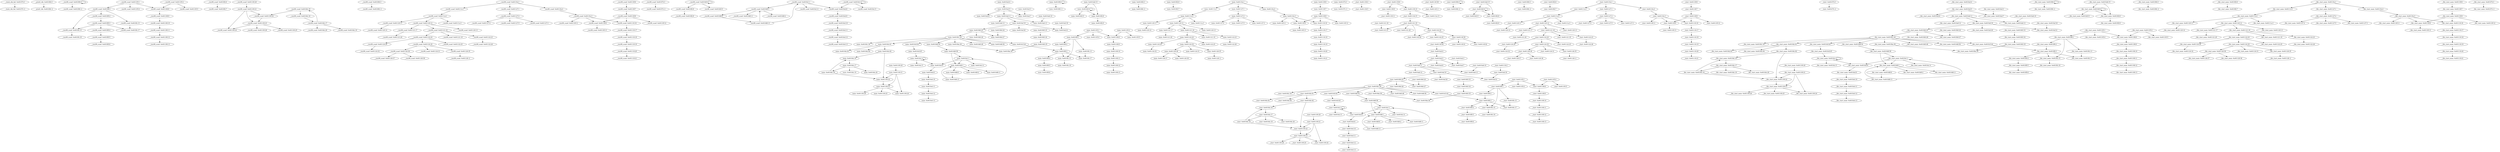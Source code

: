 digraph {
__stack_chk_fail_401074_3 [label="__stack_chk_fail: 0x401074:3"];
"__stack_chk_fail_401074_-2" [label="__stack_chk_fail: 0x401074:-2"];
__printf_chk_401084_3 [label="__printf_chk: 0x401084:3"];
"__printf_chk_401084_-2" [label="__printf_chk: 0x401084:-2"];
__isoc99_scanf_401094_3 [label="__isoc99_scanf: 0x401094:3"];
"__isoc99_scanf_401094_-2" [label="__isoc99_scanf: 0x401094:-2"];
__isoc99_scanf_4010f0_1 [label="__isoc99_scanf: 0x4010f0:1"];
__isoc99_scanf_4010f0_2 [label="__isoc99_scanf: 0x4010f0:2"];
__isoc99_scanf_4010fc_13 [label="__isoc99_scanf: 0x4010fc:13"];
__isoc99_scanf_4010fc_15 [label="__isoc99_scanf: 0x4010fc:15"];
__isoc99_scanf_4010f0_3 [label="__isoc99_scanf: 0x4010f0:3"];
__isoc99_scanf_4010f0_4 [label="__isoc99_scanf: 0x4010f0:4"];
__isoc99_scanf_4010f2_6 [label="__isoc99_scanf: 0x4010f2:6"];
__isoc99_scanf_4010f2_7 [label="__isoc99_scanf: 0x4010f2:7"];
__isoc99_scanf_4010fc_17 [label="__isoc99_scanf: 0x4010fc:17"];
__isoc99_scanf_401100_20 [label="__isoc99_scanf: 0x401100:20"];
__isoc99_scanf_401100_21 [label="__isoc99_scanf: 0x401100:21"];
__isoc99_scanf_401100_22 [label="__isoc99_scanf: 0x401100:22"];
__isoc99_scanf_401100_23 [label="__isoc99_scanf: 0x401100:23"];
__isoc99_scanf_401100_24 [label="__isoc99_scanf: 0x401100:24"];
__isoc99_scanf_401084_3 [label="__isoc99_scanf: 0x401084:3"];
"__isoc99_scanf_401084_-2" [label="__isoc99_scanf: 0x401084:-2"];
__isoc99_scanf_401105_1 [label="__isoc99_scanf: 0x401105:1"];
__isoc99_scanf_401105_4 [label="__isoc99_scanf: 0x401105:4"];
__isoc99_scanf_401108_8 [label="__isoc99_scanf: 0x401108:8"];
__isoc99_scanf_401105_2 [label="__isoc99_scanf: 0x401105:2"];
__isoc99_scanf_401105_5 [label="__isoc99_scanf: 0x401105:5"];
__isoc99_scanf_401108_9 [label="__isoc99_scanf: 0x401108:9"];
__isoc99_scanf_401108_10 [label="__isoc99_scanf: 0x401108:10"];
__isoc99_scanf_401108_11 [label="__isoc99_scanf: 0x401108:11"];
__isoc99_scanf_401108_12 [label="__isoc99_scanf: 0x401108:12"];
__isoc99_scanf_401108_13 [label="__isoc99_scanf: 0x401108:13"];
__isoc99_scanf_40110a_1 [label="__isoc99_scanf: 0x40110a:1"];
__isoc99_scanf_40110a_2 [label="__isoc99_scanf: 0x40110a:2"];
__isoc99_scanf_40111a_1 [label="__isoc99_scanf: 0x40111a:1"];
__isoc99_scanf_401127_1 [label="__isoc99_scanf: 0x401127:1"];
__isoc99_scanf_40110a_3 [label="__isoc99_scanf: 0x40110a:3"];
__isoc99_scanf_40110f_9 [label="__isoc99_scanf: 0x40110f:9"];
__isoc99_scanf_40110f_11 [label="__isoc99_scanf: 0x40110f:11"];
__isoc99_scanf_401118_16 [label="__isoc99_scanf: 0x401118:16"];
__isoc99_scanf_40110f_6 [label="__isoc99_scanf: 0x40110f:6"];
__isoc99_scanf_40110f_7 [label="__isoc99_scanf: 0x40110f:7"];
__isoc99_scanf_40110f_8 [label="__isoc99_scanf: 0x40110f:8"];
__isoc99_scanf_40110f_12 [label="__isoc99_scanf: 0x40110f:12"];
__isoc99_scanf_40110f_13 [label="__isoc99_scanf: 0x40110f:13"];
__isoc99_scanf_401118_17 [label="__isoc99_scanf: 0x401118:17"];
__isoc99_scanf_401118_18 [label="__isoc99_scanf: 0x401118:18"];
__isoc99_scanf_401118_19 [label="__isoc99_scanf: 0x401118:19"];
__isoc99_scanf_401118_20 [label="__isoc99_scanf: 0x401118:20"];
__isoc99_scanf_401118_21 [label="__isoc99_scanf: 0x401118:21"];
__isoc99_scanf_40111a_2 [label="__isoc99_scanf: 0x40111a:2"];
__isoc99_scanf_40111a_3 [label="__isoc99_scanf: 0x40111a:3"];
__isoc99_scanf_401120_11 [label="__isoc99_scanf: 0x401120:11"];
__isoc99_scanf_401120_12 [label="__isoc99_scanf: 0x401120:12"];
__isoc99_scanf_401120_14 [label="__isoc99_scanf: 0x401120:14"];
__isoc99_scanf_401120_13 [label="__isoc99_scanf: 0x401120:13"];
__isoc99_scanf_401121_17 [label="__isoc99_scanf: 0x401121:17"];
__isoc99_scanf_401121_18 [label="__isoc99_scanf: 0x401121:18"];
__isoc99_scanf_401121_20 [label="__isoc99_scanf: 0x401121:20"];
__isoc99_scanf_401121_19 [label="__isoc99_scanf: 0x401121:19"];
__isoc99_scanf_401122_23 [label="__isoc99_scanf: 0x401122:23"];
__isoc99_scanf_401122_24 [label="__isoc99_scanf: 0x401122:24"];
__isoc99_scanf_401122_26 [label="__isoc99_scanf: 0x401122:26"];
__isoc99_scanf_401122_25 [label="__isoc99_scanf: 0x401122:25"];
__isoc99_scanf_401124_29 [label="__isoc99_scanf: 0x401124:29"];
__isoc99_scanf_401124_30 [label="__isoc99_scanf: 0x401124:30"];
__isoc99_scanf_401124_32 [label="__isoc99_scanf: 0x401124:32"];
__isoc99_scanf_401124_31 [label="__isoc99_scanf: 0x401124:31"];
__isoc99_scanf_401126_35 [label="__isoc99_scanf: 0x401126:35"];
__isoc99_scanf_401126_36 [label="__isoc99_scanf: 0x401126:36"];
"__isoc99_scanf_401126_-2" [label="__isoc99_scanf: 0x401126:-2"];
__isoc99_scanf_401126_37 [label="__isoc99_scanf: 0x401126:37"];
__isoc99_scanf_401126_38 [label="__isoc99_scanf: 0x401126:38"];
__isoc99_scanf_401127_2 [label="__isoc99_scanf: 0x401127:2"];
__isoc99_scanf_401127_3 [label="__isoc99_scanf: 0x401127:3"];
__isoc99_scanf_401127_4 [label="__isoc99_scanf: 0x401127:4"];
__isoc99_scanf_401127_5 [label="__isoc99_scanf: 0x401127:5"];
__isoc99_scanf_401074_3 [label="__isoc99_scanf: 0x401074:3"];
"__isoc99_scanf_401074_-2" [label="__isoc99_scanf: 0x401074:-2"];
__isoc99_scanf_4010f0_5 [label="__isoc99_scanf: 0x4010f0:5"];
__isoc99_scanf_4010f0_6 [label="__isoc99_scanf: 0x4010f0:6"];
__isoc99_scanf_4010f2_8 [label="__isoc99_scanf: 0x4010f2:8"];
__isoc99_scanf_4010f2_9 [label="__isoc99_scanf: 0x4010f2:9"];
__isoc99_scanf_4010fc_19 [label="__isoc99_scanf: 0x4010fc:19"];
__isoc99_scanf_401100_25 [label="__isoc99_scanf: 0x401100:25"];
__isoc99_scanf_401100_26 [label="__isoc99_scanf: 0x401100:26"];
__isoc99_scanf_4010e1_1 [label="__isoc99_scanf: 0x4010e1:1"];
__isoc99_scanf_4010e1_4 [label="__isoc99_scanf: 0x4010e1:4"];
__isoc99_scanf_4010e4_8 [label="__isoc99_scanf: 0x4010e4:8"];
__isoc99_scanf_4010d0_1 [label="__isoc99_scanf: 0x4010d0:1"];
__isoc99_scanf_4010e1_2 [label="__isoc99_scanf: 0x4010e1:2"];
__isoc99_scanf_4010e1_5 [label="__isoc99_scanf: 0x4010e1:5"];
__isoc99_scanf_4010e4_9 [label="__isoc99_scanf: 0x4010e4:9"];
__isoc99_scanf_4010e4_10 [label="__isoc99_scanf: 0x4010e4:10"];
__isoc99_scanf_4010e4_11 [label="__isoc99_scanf: 0x4010e4:11"];
__isoc99_scanf_4010e4_12 [label="__isoc99_scanf: 0x4010e4:12"];
__isoc99_scanf_4010e4_13 [label="__isoc99_scanf: 0x4010e4:13"];
__isoc99_scanf_4010d0_2 [label="__isoc99_scanf: 0x4010d0:2"];
__isoc99_scanf_4010d8_9 [label="__isoc99_scanf: 0x4010d8:9"];
__isoc99_scanf_4010d8_11 [label="__isoc99_scanf: 0x4010d8:11"];
__isoc99_scanf_4010d3_4 [label="__isoc99_scanf: 0x4010d3:4"];
__isoc99_scanf_4010d3_5 [label="__isoc99_scanf: 0x4010d3:5"];
__isoc99_scanf_4010d8_13 [label="__isoc99_scanf: 0x4010d8:13"];
__isoc99_scanf_4010dc_16 [label="__isoc99_scanf: 0x4010dc:16"];
__isoc99_scanf_4010dc_17 [label="__isoc99_scanf: 0x4010dc:17"];
__isoc99_scanf_4010dc_18 [label="__isoc99_scanf: 0x4010dc:18"];
__isoc99_scanf_4010dc_19 [label="__isoc99_scanf: 0x4010dc:19"];
__isoc99_scanf_4010dc_20 [label="__isoc99_scanf: 0x4010dc:20"];
main_4010a4_4 [label="main: 0x4010a4:4"];
main_4010a4_5 [label="main: 0x4010a4:5"];
main_4010a4_6 [label="main: 0x4010a4:6"];
main_4010a4_7 [label="main: 0x4010a4:7"];
main_4010a6_11 [label="main: 0x4010a6:11"];
main_4010a4_3 [label="main: 0x4010a4:3"];
main_4010a6_12 [label="main: 0x4010a6:12"];
main_4010a6_13 [label="main: 0x4010a6:13"];
main_4010af_19 [label="main: 0x4010af:19"];
main_4010a6_10 [label="main: 0x4010a6:10"];
main_4010af_20 [label="main: 0x4010af:20"];
main_4010af_21 [label="main: 0x4010af:21"];
main_4010b0_25 [label="main: 0x4010b0:25"];
main_4010af_18 [label="main: 0x4010af:18"];
main_4010b0_26 [label="main: 0x4010b0:26"];
main_4010b0_27 [label="main: 0x4010b0:27"];
main_4010b1_29 [label="main: 0x4010b1:29"];
main_4010b0_24 [label="main: 0x4010b0:24"];
main_4010b1_30 [label="main: 0x4010b1:30"];
main_4010be_38 [label="main: 0x4010be:38"];
main_4010c5_42 [label="main: 0x4010c5:42"];
main_4010c8_44 [label="main: 0x4010c8:44"];
main_4010d0_48 [label="main: 0x4010d0:48"];
main_4010d8_54 [label="main: 0x4010d8:54"];
main_4010d8_56 [label="main: 0x4010d8:56"];
main_4010dc_61 [label="main: 0x4010dc:61"];
main_4010b5_33 [label="main: 0x4010b5:33"];
main_4010b5_34 [label="main: 0x4010b5:34"];
main_4010b5_35 [label="main: 0x4010b5:35"];
main_4010be_39 [label="main: 0x4010be:39"];
main_4010f0_3 [label="main: 0x4010f0:3"];
main_4010c8_45 [label="main: 0x4010c8:45"];
main_4010e1_2 [label="main: 0x4010e1:2"];
main_4010d8_58 [label="main: 0x4010d8:58"];
main_4010e1_1 [label="main: 0x4010e1:1"];
main_4010d0_1 [label="main: 0x4010d0:1"];
main_4010dc_62 [label="main: 0x4010dc:62"];
main_4010dc_63 [label="main: 0x4010dc:63"];
main_4010dc_64 [label="main: 0x4010dc:64"];
main_4010dc_16 [label="main: 0x4010dc:16"];
main_401100_22 [label="main: 0x401100:22"];
main_401094_3 [label="main: 0x401094:3"];
"main_401094_-2" [label="main: 0x401094:-2"];
main_4010e1_4 [label="main: 0x4010e1:4"];
main_4010e4_8 [label="main: 0x4010e4:8"];
main_4010e1_5 [label="main: 0x4010e1:5"];
main_4010e4_9 [label="main: 0x4010e4:9"];
main_4010e4_10 [label="main: 0x4010e4:10"];
main_4010e4_11 [label="main: 0x4010e4:11"];
main_4010e4_12 [label="main: 0x4010e4:12"];
main_4010e4_13 [label="main: 0x4010e4:13"];
main_4010d0_2 [label="main: 0x4010d0:2"];
main_4010d8_9 [label="main: 0x4010d8:9"];
main_4010d8_11 [label="main: 0x4010d8:11"];
main_4010d3_4 [label="main: 0x4010d3:4"];
main_4010d3_5 [label="main: 0x4010d3:5"];
main_4010f2_8 [label="main: 0x4010f2:8"];
main_4010d8_13 [label="main: 0x4010d8:13"];
main_4010dc_17 [label="main: 0x4010dc:17"];
main_4010dc_18 [label="main: 0x4010dc:18"];
main_4010dc_19 [label="main: 0x4010dc:19"];
main_4010dc_20 [label="main: 0x4010dc:20"];
main_4010f0_4 [label="main: 0x4010f0:4"];
main_4010fc_15 [label="main: 0x4010fc:15"];
main_4010fc_17 [label="main: 0x4010fc:17"];
main_4010f0_5 [label="main: 0x4010f0:5"];
main_4010f0_6 [label="main: 0x4010f0:6"];
main_4010f2_9 [label="main: 0x4010f2:9"];
main_4010fc_19 [label="main: 0x4010fc:19"];
main_401100_23 [label="main: 0x401100:23"];
main_401100_24 [label="main: 0x401100:24"];
main_401100_25 [label="main: 0x401100:25"];
main_401100_26 [label="main: 0x401100:26"];
main_401084_3 [label="main: 0x401084:3"];
"main_401084_-2" [label="main: 0x401084:-2"];
main_401105_1 [label="main: 0x401105:1"];
main_401105_4 [label="main: 0x401105:4"];
main_401108_8 [label="main: 0x401108:8"];
main_4010f0_1 [label="main: 0x4010f0:1"];
main_401105_2 [label="main: 0x401105:2"];
main_401105_5 [label="main: 0x401105:5"];
main_401108_9 [label="main: 0x401108:9"];
main_401108_10 [label="main: 0x401108:10"];
main_401108_11 [label="main: 0x401108:11"];
main_401108_12 [label="main: 0x401108:12"];
main_401108_13 [label="main: 0x401108:13"];
main_4010f0_2 [label="main: 0x4010f0:2"];
main_4010fc_13 [label="main: 0x4010fc:13"];
main_4010f2_6 [label="main: 0x4010f2:6"];
main_4010f2_7 [label="main: 0x4010f2:7"];
main_401100_20 [label="main: 0x401100:20"];
main_401100_21 [label="main: 0x401100:21"];
main_40110a_1 [label="main: 0x40110a:1"];
main_40110a_2 [label="main: 0x40110a:2"];
main_40111a_1 [label="main: 0x40111a:1"];
main_401127_1 [label="main: 0x401127:1"];
main_40110a_3 [label="main: 0x40110a:3"];
main_40110f_9 [label="main: 0x40110f:9"];
main_40110f_11 [label="main: 0x40110f:11"];
main_401118_16 [label="main: 0x401118:16"];
main_40110f_6 [label="main: 0x40110f:6"];
main_40110f_7 [label="main: 0x40110f:7"];
main_40110f_8 [label="main: 0x40110f:8"];
main_40110f_12 [label="main: 0x40110f:12"];
main_40110f_13 [label="main: 0x40110f:13"];
main_401118_17 [label="main: 0x401118:17"];
main_401118_18 [label="main: 0x401118:18"];
main_401118_19 [label="main: 0x401118:19"];
main_401118_20 [label="main: 0x401118:20"];
main_401118_21 [label="main: 0x401118:21"];
main_40111a_2 [label="main: 0x40111a:2"];
main_40111a_3 [label="main: 0x40111a:3"];
main_401120_11 [label="main: 0x401120:11"];
main_401120_12 [label="main: 0x401120:12"];
main_401120_14 [label="main: 0x401120:14"];
main_401120_13 [label="main: 0x401120:13"];
main_401121_17 [label="main: 0x401121:17"];
main_401121_18 [label="main: 0x401121:18"];
main_401121_20 [label="main: 0x401121:20"];
main_401121_19 [label="main: 0x401121:19"];
main_401122_23 [label="main: 0x401122:23"];
main_401122_24 [label="main: 0x401122:24"];
main_401122_26 [label="main: 0x401122:26"];
main_401122_25 [label="main: 0x401122:25"];
main_401124_29 [label="main: 0x401124:29"];
main_401124_30 [label="main: 0x401124:30"];
main_401124_32 [label="main: 0x401124:32"];
main_401124_31 [label="main: 0x401124:31"];
main_401126_35 [label="main: 0x401126:35"];
main_401126_36 [label="main: 0x401126:36"];
"main_401126_-2" [label="main: 0x401126:-2"];
main_401126_37 [label="main: 0x401126:37"];
main_401126_38 [label="main: 0x401126:38"];
main_401127_2 [label="main: 0x401127:2"];
main_401127_3 [label="main: 0x401127:3"];
main_401127_4 [label="main: 0x401127:4"];
main_401127_5 [label="main: 0x401127:5"];
main_401074_3 [label="main: 0x401074:3"];
"main_401074_-2" [label="main: 0x401074:-2"];
main_4010a8_15 [label="main: 0x4010a8:15"];
_start_401136_4 [label="_start: 0x401136:4"];
_start_401136_5 [label="_start: 0x401136:5"];
_start_401139_8 [label="_start: 0x401139:8"];
_start_401139_9 [label="_start: 0x401139:9"];
_start_401139_10 [label="_start: 0x401139:10"];
_start_401139_11 [label="_start: 0x401139:11"];
_start_40113a_13 [label="_start: 0x40113a:13"];
_start_40113d_15 [label="_start: 0x40113d:15"];
_start_401141_19 [label="_start: 0x401141:19"];
_start_401141_20 [label="_start: 0x401141:20"];
_start_401141_21 [label="_start: 0x401141:21"];
_start_401142_24 [label="_start: 0x401142:24"];
_start_401142_26 [label="_start: 0x401142:26"];
_start_401141_18 [label="_start: 0x401141:18"];
_start_401142_25 [label="_start: 0x401142:25"];
_start_40114f_39 [label="_start: 0x40114f:39"];
_start_40114f_40 [label="_start: 0x40114f:40"];
_start_40114f_41 [label="_start: 0x40114f:41"];
_start_40114f_42 [label="_start: 0x40114f:42"];
_start_4010a4_4 [label="_start: 0x4010a4:4"];
_start_40114f_38 [label="_start: 0x40114f:38"];
"_start_40114f_-2" [label="_start: 0x40114f:-2"];
_start_4010a4_5 [label="_start: 0x4010a4:5"];
_start_4010a4_6 [label="_start: 0x4010a4:6"];
_start_4010a4_7 [label="_start: 0x4010a4:7"];
_start_4010a6_11 [label="_start: 0x4010a6:11"];
_start_4010a4_3 [label="_start: 0x4010a4:3"];
_start_4010a6_12 [label="_start: 0x4010a6:12"];
_start_4010a6_13 [label="_start: 0x4010a6:13"];
_start_4010af_19 [label="_start: 0x4010af:19"];
_start_4010a6_10 [label="_start: 0x4010a6:10"];
_start_401134_2 [label="_start: 0x401134:2"];
_start_4010af_18 [label="_start: 0x4010af:18"];
_start_4010af_21 [label="_start: 0x4010af:21"];
_start_4010af_20 [label="_start: 0x4010af:20"];
_start_4010b0_25 [label="_start: 0x4010b0:25"];
_start_4010b0_26 [label="_start: 0x4010b0:26"];
_start_4010b0_27 [label="_start: 0x4010b0:27"];
_start_4010b1_29 [label="_start: 0x4010b1:29"];
_start_4010b0_24 [label="_start: 0x4010b0:24"];
_start_4010b1_30 [label="_start: 0x4010b1:30"];
_start_4010be_38 [label="_start: 0x4010be:38"];
_start_4010c5_42 [label="_start: 0x4010c5:42"];
_start_4010c8_44 [label="_start: 0x4010c8:44"];
_start_4010d0_48 [label="_start: 0x4010d0:48"];
_start_4010d8_54 [label="_start: 0x4010d8:54"];
_start_4010d8_56 [label="_start: 0x4010d8:56"];
_start_4010dc_61 [label="_start: 0x4010dc:61"];
_start_4010b5_33 [label="_start: 0x4010b5:33"];
_start_4010b5_34 [label="_start: 0x4010b5:34"];
_start_4010b5_35 [label="_start: 0x4010b5:35"];
_start_4010be_39 [label="_start: 0x4010be:39"];
_start_4010f0_3 [label="_start: 0x4010f0:3"];
_start_4010c8_45 [label="_start: 0x4010c8:45"];
_start_4010e1_2 [label="_start: 0x4010e1:2"];
_start_4010d8_58 [label="_start: 0x4010d8:58"];
_start_4010e1_1 [label="_start: 0x4010e1:1"];
_start_4010d0_1 [label="_start: 0x4010d0:1"];
_start_4010dc_62 [label="_start: 0x4010dc:62"];
_start_4010dc_63 [label="_start: 0x4010dc:63"];
_start_4010dc_64 [label="_start: 0x4010dc:64"];
_start_4010dc_16 [label="_start: 0x4010dc:16"];
_start_401100_22 [label="_start: 0x401100:22"];
_start_401094_3 [label="_start: 0x401094:3"];
"_start_401094_-2" [label="_start: 0x401094:-2"];
_start_4010e1_4 [label="_start: 0x4010e1:4"];
_start_4010e4_8 [label="_start: 0x4010e4:8"];
_start_4010e1_5 [label="_start: 0x4010e1:5"];
_start_4010e4_9 [label="_start: 0x4010e4:9"];
_start_4010e4_10 [label="_start: 0x4010e4:10"];
_start_4010e4_11 [label="_start: 0x4010e4:11"];
_start_4010e4_12 [label="_start: 0x4010e4:12"];
_start_4010e4_13 [label="_start: 0x4010e4:13"];
_start_4010d0_2 [label="_start: 0x4010d0:2"];
_start_4010d8_9 [label="_start: 0x4010d8:9"];
_start_4010d8_11 [label="_start: 0x4010d8:11"];
_start_4010d3_4 [label="_start: 0x4010d3:4"];
_start_4010d3_5 [label="_start: 0x4010d3:5"];
_start_4010f2_8 [label="_start: 0x4010f2:8"];
_start_4010d8_13 [label="_start: 0x4010d8:13"];
_start_4010dc_17 [label="_start: 0x4010dc:17"];
_start_4010dc_18 [label="_start: 0x4010dc:18"];
_start_4010dc_19 [label="_start: 0x4010dc:19"];
_start_4010dc_20 [label="_start: 0x4010dc:20"];
_start_4010f0_4 [label="_start: 0x4010f0:4"];
_start_4010fc_15 [label="_start: 0x4010fc:15"];
_start_4010fc_17 [label="_start: 0x4010fc:17"];
_start_4010f0_5 [label="_start: 0x4010f0:5"];
_start_4010f0_6 [label="_start: 0x4010f0:6"];
_start_4010f2_9 [label="_start: 0x4010f2:9"];
_start_4010fc_19 [label="_start: 0x4010fc:19"];
_start_401100_23 [label="_start: 0x401100:23"];
_start_401100_24 [label="_start: 0x401100:24"];
_start_401100_25 [label="_start: 0x401100:25"];
_start_401100_26 [label="_start: 0x401100:26"];
_start_401084_3 [label="_start: 0x401084:3"];
"_start_401084_-2" [label="_start: 0x401084:-2"];
_start_401105_1 [label="_start: 0x401105:1"];
_start_401105_4 [label="_start: 0x401105:4"];
_start_401108_8 [label="_start: 0x401108:8"];
_start_4010f0_1 [label="_start: 0x4010f0:1"];
_start_401105_2 [label="_start: 0x401105:2"];
_start_401105_5 [label="_start: 0x401105:5"];
_start_401108_9 [label="_start: 0x401108:9"];
_start_401108_10 [label="_start: 0x401108:10"];
_start_401108_11 [label="_start: 0x401108:11"];
_start_401108_12 [label="_start: 0x401108:12"];
_start_401108_13 [label="_start: 0x401108:13"];
_start_4010f0_2 [label="_start: 0x4010f0:2"];
_start_4010fc_13 [label="_start: 0x4010fc:13"];
_start_4010f2_6 [label="_start: 0x4010f2:6"];
_start_4010f2_7 [label="_start: 0x4010f2:7"];
_start_401100_20 [label="_start: 0x401100:20"];
_start_401100_21 [label="_start: 0x401100:21"];
_start_40110a_1 [label="_start: 0x40110a:1"];
_start_40110a_2 [label="_start: 0x40110a:2"];
_start_40111a_1 [label="_start: 0x40111a:1"];
_start_401127_1 [label="_start: 0x401127:1"];
_start_40110a_3 [label="_start: 0x40110a:3"];
_start_40110f_9 [label="_start: 0x40110f:9"];
_start_40110f_11 [label="_start: 0x40110f:11"];
_start_401118_16 [label="_start: 0x401118:16"];
_start_40110f_6 [label="_start: 0x40110f:6"];
_start_40110f_7 [label="_start: 0x40110f:7"];
_start_40110f_8 [label="_start: 0x40110f:8"];
_start_40110f_12 [label="_start: 0x40110f:12"];
_start_40110f_13 [label="_start: 0x40110f:13"];
_start_401118_17 [label="_start: 0x401118:17"];
_start_401118_18 [label="_start: 0x401118:18"];
_start_401118_19 [label="_start: 0x401118:19"];
_start_401118_20 [label="_start: 0x401118:20"];
_start_401118_21 [label="_start: 0x401118:21"];
_start_40111a_2 [label="_start: 0x40111a:2"];
_start_40111a_3 [label="_start: 0x40111a:3"];
_start_401120_11 [label="_start: 0x401120:11"];
_start_401120_12 [label="_start: 0x401120:12"];
_start_401120_14 [label="_start: 0x401120:14"];
_start_401120_13 [label="_start: 0x401120:13"];
_start_401121_17 [label="_start: 0x401121:17"];
_start_401121_18 [label="_start: 0x401121:18"];
_start_401121_20 [label="_start: 0x401121:20"];
_start_401121_19 [label="_start: 0x401121:19"];
_start_401122_23 [label="_start: 0x401122:23"];
_start_401122_24 [label="_start: 0x401122:24"];
_start_401122_26 [label="_start: 0x401122:26"];
_start_401122_25 [label="_start: 0x401122:25"];
_start_401124_29 [label="_start: 0x401124:29"];
_start_401124_30 [label="_start: 0x401124:30"];
_start_401124_32 [label="_start: 0x401124:32"];
_start_401124_31 [label="_start: 0x401124:31"];
_start_401126_35 [label="_start: 0x401126:35"];
_start_401126_36 [label="_start: 0x401126:36"];
"_start_401126_-2" [label="_start: 0x401126:-2"];
_start_401126_37 [label="_start: 0x401126:37"];
_start_401126_38 [label="_start: 0x401126:38"];
_start_401127_2 [label="_start: 0x401127:2"];
_start_401127_3 [label="_start: 0x401127:3"];
_start_401127_4 [label="_start: 0x401127:4"];
_start_401127_5 [label="_start: 0x401127:5"];
_start_401074_3 [label="_start: 0x401074:3"];
"_start_401074_-2" [label="_start: 0x401074:-2"];
_start_4010a8_15 [label="_start: 0x4010a8:15"];
__libc_start_main_4010a4_4 [label="__libc_start_main: 0x4010a4:4"];
__libc_start_main_4010a4_5 [label="__libc_start_main: 0x4010a4:5"];
__libc_start_main_4010a4_6 [label="__libc_start_main: 0x4010a4:6"];
__libc_start_main_4010a4_7 [label="__libc_start_main: 0x4010a4:7"];
__libc_start_main_4010a6_11 [label="__libc_start_main: 0x4010a6:11"];
__libc_start_main_4010a4_3 [label="__libc_start_main: 0x4010a4:3"];
__libc_start_main_4010a6_12 [label="__libc_start_main: 0x4010a6:12"];
__libc_start_main_4010a6_13 [label="__libc_start_main: 0x4010a6:13"];
__libc_start_main_4010af_19 [label="__libc_start_main: 0x4010af:19"];
__libc_start_main_4010a6_10 [label="__libc_start_main: 0x4010a6:10"];
__libc_start_main_4010af_20 [label="__libc_start_main: 0x4010af:20"];
__libc_start_main_4010af_21 [label="__libc_start_main: 0x4010af:21"];
__libc_start_main_4010b0_25 [label="__libc_start_main: 0x4010b0:25"];
__libc_start_main_4010af_18 [label="__libc_start_main: 0x4010af:18"];
__libc_start_main_4010b0_26 [label="__libc_start_main: 0x4010b0:26"];
__libc_start_main_4010b0_27 [label="__libc_start_main: 0x4010b0:27"];
__libc_start_main_4010b1_29 [label="__libc_start_main: 0x4010b1:29"];
__libc_start_main_4010b0_24 [label="__libc_start_main: 0x4010b0:24"];
__libc_start_main_4010b1_30 [label="__libc_start_main: 0x4010b1:30"];
__libc_start_main_4010be_38 [label="__libc_start_main: 0x4010be:38"];
__libc_start_main_4010c5_42 [label="__libc_start_main: 0x4010c5:42"];
__libc_start_main_4010c8_44 [label="__libc_start_main: 0x4010c8:44"];
__libc_start_main_4010d0_48 [label="__libc_start_main: 0x4010d0:48"];
__libc_start_main_4010d8_54 [label="__libc_start_main: 0x4010d8:54"];
__libc_start_main_4010d8_56 [label="__libc_start_main: 0x4010d8:56"];
__libc_start_main_4010dc_61 [label="__libc_start_main: 0x4010dc:61"];
__libc_start_main_4010b5_33 [label="__libc_start_main: 0x4010b5:33"];
__libc_start_main_4010b5_34 [label="__libc_start_main: 0x4010b5:34"];
__libc_start_main_4010b5_35 [label="__libc_start_main: 0x4010b5:35"];
__libc_start_main_4010be_39 [label="__libc_start_main: 0x4010be:39"];
__libc_start_main_4010f0_3 [label="__libc_start_main: 0x4010f0:3"];
__libc_start_main_4010c8_45 [label="__libc_start_main: 0x4010c8:45"];
__libc_start_main_4010e1_2 [label="__libc_start_main: 0x4010e1:2"];
__libc_start_main_4010d8_58 [label="__libc_start_main: 0x4010d8:58"];
__libc_start_main_4010e1_1 [label="__libc_start_main: 0x4010e1:1"];
__libc_start_main_4010d0_1 [label="__libc_start_main: 0x4010d0:1"];
__libc_start_main_4010dc_62 [label="__libc_start_main: 0x4010dc:62"];
__libc_start_main_4010dc_63 [label="__libc_start_main: 0x4010dc:63"];
__libc_start_main_4010dc_64 [label="__libc_start_main: 0x4010dc:64"];
__libc_start_main_4010dc_16 [label="__libc_start_main: 0x4010dc:16"];
__libc_start_main_401100_22 [label="__libc_start_main: 0x401100:22"];
__libc_start_main_401094_3 [label="__libc_start_main: 0x401094:3"];
"__libc_start_main_401094_-2" [label="__libc_start_main: 0x401094:-2"];
__libc_start_main_4010e1_4 [label="__libc_start_main: 0x4010e1:4"];
__libc_start_main_4010e4_8 [label="__libc_start_main: 0x4010e4:8"];
__libc_start_main_4010e1_5 [label="__libc_start_main: 0x4010e1:5"];
__libc_start_main_4010e4_9 [label="__libc_start_main: 0x4010e4:9"];
__libc_start_main_4010e4_10 [label="__libc_start_main: 0x4010e4:10"];
__libc_start_main_4010e4_11 [label="__libc_start_main: 0x4010e4:11"];
__libc_start_main_4010e4_12 [label="__libc_start_main: 0x4010e4:12"];
__libc_start_main_4010e4_13 [label="__libc_start_main: 0x4010e4:13"];
__libc_start_main_4010d0_2 [label="__libc_start_main: 0x4010d0:2"];
__libc_start_main_4010d8_9 [label="__libc_start_main: 0x4010d8:9"];
__libc_start_main_4010d8_11 [label="__libc_start_main: 0x4010d8:11"];
__libc_start_main_4010d3_4 [label="__libc_start_main: 0x4010d3:4"];
__libc_start_main_4010d3_5 [label="__libc_start_main: 0x4010d3:5"];
__libc_start_main_4010f2_8 [label="__libc_start_main: 0x4010f2:8"];
__libc_start_main_4010d8_13 [label="__libc_start_main: 0x4010d8:13"];
__libc_start_main_4010dc_17 [label="__libc_start_main: 0x4010dc:17"];
__libc_start_main_4010dc_18 [label="__libc_start_main: 0x4010dc:18"];
__libc_start_main_4010dc_19 [label="__libc_start_main: 0x4010dc:19"];
__libc_start_main_4010dc_20 [label="__libc_start_main: 0x4010dc:20"];
__libc_start_main_4010f0_4 [label="__libc_start_main: 0x4010f0:4"];
__libc_start_main_4010fc_15 [label="__libc_start_main: 0x4010fc:15"];
__libc_start_main_4010fc_17 [label="__libc_start_main: 0x4010fc:17"];
__libc_start_main_4010f0_5 [label="__libc_start_main: 0x4010f0:5"];
__libc_start_main_4010f0_6 [label="__libc_start_main: 0x4010f0:6"];
__libc_start_main_4010f2_9 [label="__libc_start_main: 0x4010f2:9"];
__libc_start_main_4010fc_19 [label="__libc_start_main: 0x4010fc:19"];
__libc_start_main_401100_23 [label="__libc_start_main: 0x401100:23"];
__libc_start_main_401100_24 [label="__libc_start_main: 0x401100:24"];
__libc_start_main_401100_25 [label="__libc_start_main: 0x401100:25"];
__libc_start_main_401100_26 [label="__libc_start_main: 0x401100:26"];
__libc_start_main_401084_3 [label="__libc_start_main: 0x401084:3"];
"__libc_start_main_401084_-2" [label="__libc_start_main: 0x401084:-2"];
__libc_start_main_401105_1 [label="__libc_start_main: 0x401105:1"];
__libc_start_main_401105_4 [label="__libc_start_main: 0x401105:4"];
__libc_start_main_401108_8 [label="__libc_start_main: 0x401108:8"];
__libc_start_main_4010f0_1 [label="__libc_start_main: 0x4010f0:1"];
__libc_start_main_401105_2 [label="__libc_start_main: 0x401105:2"];
__libc_start_main_401105_5 [label="__libc_start_main: 0x401105:5"];
__libc_start_main_401108_9 [label="__libc_start_main: 0x401108:9"];
__libc_start_main_401108_10 [label="__libc_start_main: 0x401108:10"];
__libc_start_main_401108_11 [label="__libc_start_main: 0x401108:11"];
__libc_start_main_401108_12 [label="__libc_start_main: 0x401108:12"];
__libc_start_main_401108_13 [label="__libc_start_main: 0x401108:13"];
__libc_start_main_4010f0_2 [label="__libc_start_main: 0x4010f0:2"];
__libc_start_main_4010fc_13 [label="__libc_start_main: 0x4010fc:13"];
__libc_start_main_4010f2_6 [label="__libc_start_main: 0x4010f2:6"];
__libc_start_main_4010f2_7 [label="__libc_start_main: 0x4010f2:7"];
__libc_start_main_401100_20 [label="__libc_start_main: 0x401100:20"];
__libc_start_main_401100_21 [label="__libc_start_main: 0x401100:21"];
__libc_start_main_40110a_1 [label="__libc_start_main: 0x40110a:1"];
__libc_start_main_40110a_2 [label="__libc_start_main: 0x40110a:2"];
__libc_start_main_40111a_1 [label="__libc_start_main: 0x40111a:1"];
__libc_start_main_401127_1 [label="__libc_start_main: 0x401127:1"];
__libc_start_main_40110a_3 [label="__libc_start_main: 0x40110a:3"];
__libc_start_main_40110f_9 [label="__libc_start_main: 0x40110f:9"];
__libc_start_main_40110f_11 [label="__libc_start_main: 0x40110f:11"];
__libc_start_main_401118_16 [label="__libc_start_main: 0x401118:16"];
__libc_start_main_40110f_6 [label="__libc_start_main: 0x40110f:6"];
__libc_start_main_40110f_7 [label="__libc_start_main: 0x40110f:7"];
__libc_start_main_40110f_8 [label="__libc_start_main: 0x40110f:8"];
__libc_start_main_40110f_12 [label="__libc_start_main: 0x40110f:12"];
__libc_start_main_40110f_13 [label="__libc_start_main: 0x40110f:13"];
__libc_start_main_401118_17 [label="__libc_start_main: 0x401118:17"];
__libc_start_main_401118_18 [label="__libc_start_main: 0x401118:18"];
__libc_start_main_401118_19 [label="__libc_start_main: 0x401118:19"];
__libc_start_main_401118_20 [label="__libc_start_main: 0x401118:20"];
__libc_start_main_401118_21 [label="__libc_start_main: 0x401118:21"];
__libc_start_main_40111a_2 [label="__libc_start_main: 0x40111a:2"];
__libc_start_main_40111a_3 [label="__libc_start_main: 0x40111a:3"];
__libc_start_main_401120_11 [label="__libc_start_main: 0x401120:11"];
__libc_start_main_401120_12 [label="__libc_start_main: 0x401120:12"];
__libc_start_main_401120_14 [label="__libc_start_main: 0x401120:14"];
__libc_start_main_401120_13 [label="__libc_start_main: 0x401120:13"];
__libc_start_main_401121_17 [label="__libc_start_main: 0x401121:17"];
__libc_start_main_401121_18 [label="__libc_start_main: 0x401121:18"];
__libc_start_main_401121_20 [label="__libc_start_main: 0x401121:20"];
__libc_start_main_401121_19 [label="__libc_start_main: 0x401121:19"];
__libc_start_main_401122_23 [label="__libc_start_main: 0x401122:23"];
__libc_start_main_401122_24 [label="__libc_start_main: 0x401122:24"];
__libc_start_main_401122_26 [label="__libc_start_main: 0x401122:26"];
__libc_start_main_401122_25 [label="__libc_start_main: 0x401122:25"];
__libc_start_main_401124_29 [label="__libc_start_main: 0x401124:29"];
__libc_start_main_401124_30 [label="__libc_start_main: 0x401124:30"];
__libc_start_main_401124_32 [label="__libc_start_main: 0x401124:32"];
__libc_start_main_401124_31 [label="__libc_start_main: 0x401124:31"];
__libc_start_main_401126_35 [label="__libc_start_main: 0x401126:35"];
__libc_start_main_401126_36 [label="__libc_start_main: 0x401126:36"];
"__libc_start_main_401126_-2" [label="__libc_start_main: 0x401126:-2"];
__libc_start_main_401126_37 [label="__libc_start_main: 0x401126:37"];
__libc_start_main_401126_38 [label="__libc_start_main: 0x401126:38"];
__libc_start_main_401127_2 [label="__libc_start_main: 0x401127:2"];
__libc_start_main_401127_3 [label="__libc_start_main: 0x401127:3"];
__libc_start_main_401127_4 [label="__libc_start_main: 0x401127:4"];
__libc_start_main_401127_5 [label="__libc_start_main: 0x401127:5"];
__libc_start_main_401074_3 [label="__libc_start_main: 0x401074:3"];
"__libc_start_main_401074_-2" [label="__libc_start_main: 0x401074:-2"];
__libc_start_main_4010a8_15 [label="__libc_start_main: 0x4010a8:15"];
__stack_chk_fail_401074_3 -> "__stack_chk_fail_401074_-2";
__printf_chk_401084_3 -> "__printf_chk_401084_-2";
__isoc99_scanf_401094_3 -> "__isoc99_scanf_401094_-2";
__isoc99_scanf_401094_3 -> __isoc99_scanf_401094_3;
__isoc99_scanf_4010f0_1 -> __isoc99_scanf_4010f0_2;
__isoc99_scanf_4010f0_1 -> __isoc99_scanf_4010fc_13;
__isoc99_scanf_4010f0_1 -> __isoc99_scanf_4010fc_15;
__isoc99_scanf_4010f0_2 -> __isoc99_scanf_4010f0_3;
__isoc99_scanf_4010fc_13 -> __isoc99_scanf_4010fc_17;
__isoc99_scanf_4010fc_15 -> __isoc99_scanf_4010fc_19;
__isoc99_scanf_4010f0_3 -> __isoc99_scanf_4010f0_4;
__isoc99_scanf_4010f0_3 -> __isoc99_scanf_4010fc_15;
__isoc99_scanf_4010f0_3 -> __isoc99_scanf_4010fc_17;
__isoc99_scanf_4010f0_4 -> __isoc99_scanf_4010f0_5;
__isoc99_scanf_4010f2_6 -> __isoc99_scanf_4010f2_7;
__isoc99_scanf_401100_20 -> __isoc99_scanf_401100_21;
__isoc99_scanf_401100_21 -> __isoc99_scanf_401100_22;
__isoc99_scanf_401100_21 -> __isoc99_scanf_401100_23;
__isoc99_scanf_401100_21 -> __isoc99_scanf_401100_24;
__isoc99_scanf_401100_22 -> __isoc99_scanf_401100_23;
__isoc99_scanf_401100_23 -> __isoc99_scanf_401100_24;
__isoc99_scanf_401100_23 -> __isoc99_scanf_401100_25;
__isoc99_scanf_401100_23 -> __isoc99_scanf_401100_26;
__isoc99_scanf_401084_3 -> "__isoc99_scanf_401084_-2";
__isoc99_scanf_401105_1 -> __isoc99_scanf_401105_4;
__isoc99_scanf_401105_1 -> __isoc99_scanf_401108_8;
__isoc99_scanf_401105_1 -> __isoc99_scanf_4010f0_1;
__isoc99_scanf_401108_8 -> __isoc99_scanf_401108_9;
__isoc99_scanf_401105_2 -> __isoc99_scanf_401105_5;
__isoc99_scanf_401105_2 -> __isoc99_scanf_401108_8;
__isoc99_scanf_401108_9 -> __isoc99_scanf_401108_10;
__isoc99_scanf_401108_10 -> __isoc99_scanf_401108_11;
__isoc99_scanf_401108_11 -> __isoc99_scanf_401108_12;
__isoc99_scanf_401108_12 -> __isoc99_scanf_401108_13;
__isoc99_scanf_40110a_1 -> __isoc99_scanf_40110a_2;
__isoc99_scanf_40110a_1 -> __isoc99_scanf_40111a_1;
__isoc99_scanf_40110a_1 -> __isoc99_scanf_401127_1;
__isoc99_scanf_40110a_2 -> __isoc99_scanf_40110a_3;
__isoc99_scanf_40111a_1 -> __isoc99_scanf_40111a_2;
__isoc99_scanf_401127_1 -> __isoc99_scanf_401127_2;
__isoc99_scanf_40110a_3 -> __isoc99_scanf_40110f_9;
__isoc99_scanf_40110a_3 -> __isoc99_scanf_40110f_11;
__isoc99_scanf_40110a_3 -> __isoc99_scanf_401118_16;
__isoc99_scanf_40110f_9 -> __isoc99_scanf_40110f_13;
__isoc99_scanf_401118_16 -> __isoc99_scanf_401118_17;
__isoc99_scanf_40110f_6 -> __isoc99_scanf_40110f_7;
__isoc99_scanf_40110f_7 -> __isoc99_scanf_40110f_8;
__isoc99_scanf_40110f_8 -> __isoc99_scanf_40110f_9;
__isoc99_scanf_40110f_8 -> __isoc99_scanf_40110f_12;
__isoc99_scanf_40110f_8 -> __isoc99_scanf_401118_16;
__isoc99_scanf_401118_17 -> __isoc99_scanf_401118_18;
__isoc99_scanf_401118_18 -> __isoc99_scanf_401118_19;
__isoc99_scanf_401118_19 -> __isoc99_scanf_401118_20;
__isoc99_scanf_401118_20 -> __isoc99_scanf_401118_21;
__isoc99_scanf_40111a_2 -> __isoc99_scanf_40111a_3;
__isoc99_scanf_40111a_2 -> __isoc99_scanf_401120_11;
__isoc99_scanf_40111a_2 -> __isoc99_scanf_401120_12;
__isoc99_scanf_401120_11 -> __isoc99_scanf_401120_14;
__isoc99_scanf_401120_12 -> __isoc99_scanf_401120_13;
__isoc99_scanf_401120_12 -> __isoc99_scanf_401121_17;
__isoc99_scanf_401120_12 -> __isoc99_scanf_401121_18;
__isoc99_scanf_401121_17 -> __isoc99_scanf_401121_20;
__isoc99_scanf_401121_18 -> __isoc99_scanf_401121_19;
__isoc99_scanf_401121_18 -> __isoc99_scanf_401122_23;
__isoc99_scanf_401121_18 -> __isoc99_scanf_401122_24;
__isoc99_scanf_401122_23 -> __isoc99_scanf_401122_26;
__isoc99_scanf_401122_24 -> __isoc99_scanf_401122_25;
__isoc99_scanf_401122_24 -> __isoc99_scanf_401124_29;
__isoc99_scanf_401122_24 -> __isoc99_scanf_401124_30;
__isoc99_scanf_401124_29 -> __isoc99_scanf_401124_32;
__isoc99_scanf_401124_30 -> __isoc99_scanf_401124_31;
__isoc99_scanf_401124_30 -> __isoc99_scanf_401126_35;
__isoc99_scanf_401124_30 -> __isoc99_scanf_401126_36;
__isoc99_scanf_401126_35 -> "__isoc99_scanf_401126_-2";
__isoc99_scanf_401126_36 -> __isoc99_scanf_401126_37;
__isoc99_scanf_401126_36 -> __isoc99_scanf_401126_38;
__isoc99_scanf_401127_2 -> __isoc99_scanf_401127_3;
__isoc99_scanf_401127_2 -> __isoc99_scanf_401127_4;
__isoc99_scanf_401127_2 -> __isoc99_scanf_401127_5;
__isoc99_scanf_401074_3 -> "__isoc99_scanf_401074_-2";
__isoc99_scanf_4010f0_5 -> __isoc99_scanf_4010f0_6;
__isoc99_scanf_4010f2_8 -> __isoc99_scanf_4010f2_9;
__isoc99_scanf_4010e1_1 -> __isoc99_scanf_4010e1_4;
__isoc99_scanf_4010e1_1 -> __isoc99_scanf_4010e4_8;
__isoc99_scanf_4010e1_1 -> __isoc99_scanf_4010d0_1;
__isoc99_scanf_4010e4_8 -> __isoc99_scanf_4010e4_9;
__isoc99_scanf_4010d0_1 -> __isoc99_scanf_4010d0_2;
__isoc99_scanf_4010d0_1 -> __isoc99_scanf_4010d8_9;
__isoc99_scanf_4010d0_1 -> __isoc99_scanf_4010d8_11;
__isoc99_scanf_4010e1_2 -> __isoc99_scanf_4010e1_5;
__isoc99_scanf_4010e1_2 -> __isoc99_scanf_4010e4_8;
__isoc99_scanf_4010e1_2 -> __isoc99_scanf_4010e1_2;
__isoc99_scanf_4010e4_9 -> __isoc99_scanf_4010e4_10;
__isoc99_scanf_4010e4_10 -> __isoc99_scanf_4010e4_11;
__isoc99_scanf_4010e4_11 -> __isoc99_scanf_4010e4_12;
__isoc99_scanf_4010e4_12 -> __isoc99_scanf_4010e4_13;
__isoc99_scanf_4010d8_9 -> __isoc99_scanf_4010d8_13;
__isoc99_scanf_4010d3_4 -> __isoc99_scanf_4010d3_5;
__isoc99_scanf_4010d3_4 -> __isoc99_scanf_4010d3_4;
__isoc99_scanf_4010d3_4 -> __isoc99_scanf_4010f2_8;
__isoc99_scanf_4010d8_13 -> __isoc99_scanf_4010e1_1;
__isoc99_scanf_4010d8_13 -> __isoc99_scanf_4010d0_1;
__isoc99_scanf_4010dc_16 -> __isoc99_scanf_4010dc_17;
__isoc99_scanf_4010dc_17 -> __isoc99_scanf_4010dc_18;
__isoc99_scanf_4010dc_17 -> __isoc99_scanf_4010dc_19;
__isoc99_scanf_4010dc_17 -> __isoc99_scanf_4010dc_20;
__isoc99_scanf_4010dc_18 -> __isoc99_scanf_4010dc_16;
__isoc99_scanf_4010dc_18 -> __isoc99_scanf_401100_22;
main_4010a4_4 -> main_4010a4_5;
main_4010a4_5 -> main_4010a4_6;
main_4010a4_5 -> main_4010a4_7;
main_4010a4_5 -> main_4010a6_11;
main_4010a6_11 -> main_4010a6_12;
main_4010a6_11 -> main_4010a6_13;
main_4010a6_11 -> main_4010af_19;
main_4010a4_3 -> main_4010a4_7;
main_4010af_19 -> main_4010af_20;
main_4010af_19 -> main_4010af_21;
main_4010af_19 -> main_4010b0_25;
main_4010a6_10 -> main_4010a6_13;
main_4010b0_25 -> main_4010b0_26;
main_4010b0_25 -> main_4010b0_27;
main_4010b0_25 -> main_4010b1_29;
main_4010af_18 -> main_4010af_21;
main_4010b1_29 -> main_4010b1_30;
main_4010b1_29 -> main_4010be_38;
main_4010b1_29 -> main_4010c5_42;
main_4010b1_29 -> main_4010c8_44;
main_4010b1_29 -> main_4010d0_48;
main_4010b1_29 -> main_4010d8_54;
main_4010b1_29 -> main_4010d8_56;
main_4010b1_29 -> main_4010dc_61;
main_4010b0_24 -> main_4010b0_27;
main_4010be_38 -> main_4010be_39;
main_4010c5_42 -> main_4010f0_3;
main_4010c8_44 -> main_4010c8_45;
main_4010d8_54 -> main_4010d8_58;
main_4010dc_61 -> main_4010dc_62;
main_4010dc_61 -> main_4010dc_63;
main_4010dc_61 -> main_4010dc_64;
main_4010b5_33 -> main_4010b5_34;
main_4010b5_34 -> main_4010b5_35;
main_4010b5_35 -> main_4010be_39;
main_4010f0_3 -> main_4010f0_4;
main_4010f0_3 -> main_4010fc_15;
main_4010f0_3 -> main_4010fc_17;
main_4010c8_45 -> main_4010e1_2;
main_4010e1_2 -> main_4010e1_5;
main_4010e1_2 -> main_4010e4_8;
main_4010e1_2 -> main_4010e1_2;
main_4010d8_58 -> main_4010e1_1;
main_4010d8_58 -> main_4010d0_1;
main_4010e1_1 -> main_4010e1_4;
main_4010e1_1 -> main_4010e4_8;
main_4010e1_1 -> main_4010d0_1;
main_4010d0_1 -> main_4010d0_2;
main_4010d0_1 -> main_4010d8_9;
main_4010d0_1 -> main_4010d8_11;
main_4010dc_62 -> main_4010dc_16;
main_4010dc_62 -> main_401100_22;
main_4010dc_16 -> main_4010dc_17;
main_401100_22 -> main_401100_23;
main_401094_3 -> "main_401094_-2";
main_401094_3 -> main_401094_3;
main_4010e4_8 -> main_4010e4_9;
main_4010e4_9 -> main_4010e4_10;
main_4010e4_10 -> main_4010e4_11;
main_4010e4_11 -> main_4010e4_12;
main_4010e4_12 -> main_4010e4_13;
main_4010d8_9 -> main_4010d8_13;
main_4010d3_4 -> main_4010d3_5;
main_4010d3_4 -> main_4010d3_4;
main_4010d3_4 -> main_4010f2_8;
main_4010f2_8 -> main_4010f2_9;
main_4010d8_13 -> main_4010e1_1;
main_4010d8_13 -> main_4010d0_1;
main_4010dc_17 -> main_4010dc_18;
main_4010dc_17 -> main_4010dc_19;
main_4010dc_17 -> main_4010dc_20;
main_4010dc_18 -> main_4010dc_16;
main_4010dc_18 -> main_401100_22;
main_4010f0_4 -> main_4010f0_5;
main_4010fc_15 -> main_4010fc_19;
main_4010f0_5 -> main_4010f0_6;
main_401100_23 -> main_401100_24;
main_401100_23 -> main_401100_25;
main_401100_23 -> main_401100_26;
main_401084_3 -> "main_401084_-2";
main_401105_1 -> main_401105_4;
main_401105_1 -> main_401108_8;
main_401105_1 -> main_4010f0_1;
main_401108_8 -> main_401108_9;
main_4010f0_1 -> main_4010f0_2;
main_4010f0_1 -> main_4010fc_13;
main_4010f0_1 -> main_4010fc_15;
main_401105_2 -> main_401105_5;
main_401105_2 -> main_401108_8;
main_401108_9 -> main_401108_10;
main_401108_10 -> main_401108_11;
main_401108_11 -> main_401108_12;
main_401108_12 -> main_401108_13;
main_4010f0_2 -> main_4010f0_3;
main_4010fc_13 -> main_4010fc_17;
main_4010f2_6 -> main_4010f2_7;
main_401100_20 -> main_401100_21;
main_401100_21 -> main_401100_22;
main_401100_21 -> main_401100_23;
main_401100_21 -> main_401100_24;
main_40110a_1 -> main_40110a_2;
main_40110a_1 -> main_40111a_1;
main_40110a_1 -> main_401127_1;
main_40110a_2 -> main_40110a_3;
main_40111a_1 -> main_40111a_2;
main_401127_1 -> main_401127_2;
main_40110a_3 -> main_40110f_9;
main_40110a_3 -> main_40110f_11;
main_40110a_3 -> main_401118_16;
main_40110f_9 -> main_40110f_13;
main_401118_16 -> main_401118_17;
main_40110f_6 -> main_40110f_7;
main_40110f_7 -> main_40110f_8;
main_40110f_8 -> main_40110f_9;
main_40110f_8 -> main_40110f_12;
main_40110f_8 -> main_401118_16;
main_401118_17 -> main_401118_18;
main_401118_18 -> main_401118_19;
main_401118_19 -> main_401118_20;
main_401118_20 -> main_401118_21;
main_40111a_2 -> main_40111a_3;
main_40111a_2 -> main_401120_11;
main_40111a_2 -> main_401120_12;
main_401120_11 -> main_401120_14;
main_401120_12 -> main_401120_13;
main_401120_12 -> main_401121_17;
main_401120_12 -> main_401121_18;
main_401121_17 -> main_401121_20;
main_401121_18 -> main_401121_19;
main_401121_18 -> main_401122_23;
main_401121_18 -> main_401122_24;
main_401122_23 -> main_401122_26;
main_401122_24 -> main_401122_25;
main_401122_24 -> main_401124_29;
main_401122_24 -> main_401124_30;
main_401124_29 -> main_401124_32;
main_401124_30 -> main_401124_31;
main_401124_30 -> main_401126_35;
main_401124_30 -> main_401126_36;
main_401126_35 -> "main_401126_-2";
main_401126_36 -> main_401126_37;
main_401126_36 -> main_401126_38;
main_401127_2 -> main_401127_3;
main_401127_2 -> main_401127_4;
main_401127_2 -> main_401127_5;
main_401074_3 -> "main_401074_-2";
main_4010a8_15 -> main_4010d3_4;
main_4010a8_15 -> main_4010f2_8;
_start_401136_4 -> _start_401136_5;
_start_401139_8 -> _start_401139_9;
_start_401139_8 -> _start_401139_10;
_start_401139_9 -> _start_401139_11;
_start_401139_10 -> _start_40113a_13;
_start_401139_10 -> _start_40113d_15;
_start_40113d_15 -> _start_401141_19;
_start_401141_19 -> _start_401141_20;
_start_401141_19 -> _start_401141_21;
_start_401141_19 -> _start_401142_24;
_start_401141_19 -> _start_401142_26;
_start_401142_24 -> _start_401142_25;
_start_401142_24 -> _start_401142_26;
_start_401142_24 -> _start_40114f_39;
_start_401141_18 -> _start_401141_21;
_start_40114f_39 -> _start_40114f_40;
_start_40114f_39 -> _start_40114f_41;
_start_40114f_39 -> _start_40114f_42;
_start_40114f_40 -> _start_4010a4_4;
_start_4010a4_4 -> _start_4010a4_5;
_start_40114f_38 -> "_start_40114f_-2";
_start_4010a4_5 -> _start_4010a4_6;
_start_4010a4_5 -> _start_4010a4_7;
_start_4010a4_5 -> _start_4010a6_11;
_start_4010a6_11 -> _start_4010a6_12;
_start_4010a6_11 -> _start_4010a6_13;
_start_4010a6_11 -> _start_4010af_19;
_start_4010a4_3 -> _start_4010a4_7;
_start_4010af_19 -> _start_4010af_20;
_start_4010af_19 -> _start_4010af_21;
_start_4010af_19 -> _start_4010b0_25;
_start_4010a6_10 -> _start_4010a6_13;
_start_401134_2 -> _start_4010af_18;
_start_4010af_18 -> _start_4010af_21;
_start_4010b0_25 -> _start_4010b0_26;
_start_4010b0_25 -> _start_4010b0_27;
_start_4010b0_25 -> _start_4010b1_29;
_start_4010b1_29 -> _start_4010b1_30;
_start_4010b1_29 -> _start_4010be_38;
_start_4010b1_29 -> _start_4010c5_42;
_start_4010b1_29 -> _start_4010c8_44;
_start_4010b1_29 -> _start_4010d0_48;
_start_4010b1_29 -> _start_4010d8_54;
_start_4010b1_29 -> _start_4010d8_56;
_start_4010b1_29 -> _start_4010dc_61;
_start_4010b0_24 -> _start_4010b0_27;
_start_4010be_38 -> _start_4010be_39;
_start_4010c5_42 -> _start_4010f0_3;
_start_4010c8_44 -> _start_4010c8_45;
_start_4010d8_54 -> _start_4010d8_58;
_start_4010dc_61 -> _start_4010dc_62;
_start_4010dc_61 -> _start_4010dc_63;
_start_4010dc_61 -> _start_4010dc_64;
_start_4010b5_33 -> _start_4010b5_34;
_start_4010b5_34 -> _start_4010b5_35;
_start_4010b5_35 -> _start_4010be_39;
_start_4010f0_3 -> _start_4010f0_4;
_start_4010f0_3 -> _start_4010fc_15;
_start_4010f0_3 -> _start_4010fc_17;
_start_4010c8_45 -> _start_4010e1_2;
_start_4010e1_2 -> _start_4010e1_5;
_start_4010e1_2 -> _start_4010e4_8;
_start_4010e1_2 -> _start_4010e1_2;
_start_4010d8_58 -> _start_4010e1_1;
_start_4010d8_58 -> _start_4010d0_1;
_start_4010e1_1 -> _start_4010e1_4;
_start_4010e1_1 -> _start_4010e4_8;
_start_4010e1_1 -> _start_4010d0_1;
_start_4010d0_1 -> _start_4010d0_2;
_start_4010d0_1 -> _start_4010d8_9;
_start_4010d0_1 -> _start_4010d8_11;
_start_4010dc_62 -> _start_4010dc_16;
_start_4010dc_62 -> _start_401100_22;
_start_4010dc_16 -> _start_4010dc_17;
_start_401100_22 -> _start_401100_23;
_start_401094_3 -> "_start_401094_-2";
_start_401094_3 -> _start_401094_3;
_start_4010e4_8 -> _start_4010e4_9;
_start_4010e4_9 -> _start_4010e4_10;
_start_4010e4_10 -> _start_4010e4_11;
_start_4010e4_11 -> _start_4010e4_12;
_start_4010e4_12 -> _start_4010e4_13;
_start_4010d8_9 -> _start_4010d8_13;
_start_4010d3_4 -> _start_4010d3_5;
_start_4010d3_4 -> _start_4010d3_4;
_start_4010d3_4 -> _start_4010f2_8;
_start_4010f2_8 -> _start_4010f2_9;
_start_4010d8_13 -> _start_4010e1_1;
_start_4010d8_13 -> _start_4010d0_1;
_start_4010dc_17 -> _start_4010dc_18;
_start_4010dc_17 -> _start_4010dc_19;
_start_4010dc_17 -> _start_4010dc_20;
_start_4010dc_18 -> _start_4010dc_16;
_start_4010dc_18 -> _start_401100_22;
_start_4010f0_4 -> _start_4010f0_5;
_start_4010fc_15 -> _start_4010fc_19;
_start_4010f0_5 -> _start_4010f0_6;
_start_401100_23 -> _start_401100_24;
_start_401100_23 -> _start_401100_25;
_start_401100_23 -> _start_401100_26;
_start_401084_3 -> "_start_401084_-2";
_start_401105_1 -> _start_401105_4;
_start_401105_1 -> _start_401108_8;
_start_401105_1 -> _start_4010f0_1;
_start_401108_8 -> _start_401108_9;
_start_4010f0_1 -> _start_4010f0_2;
_start_4010f0_1 -> _start_4010fc_13;
_start_4010f0_1 -> _start_4010fc_15;
_start_401105_2 -> _start_401105_5;
_start_401105_2 -> _start_401108_8;
_start_401108_9 -> _start_401108_10;
_start_401108_10 -> _start_401108_11;
_start_401108_11 -> _start_401108_12;
_start_401108_12 -> _start_401108_13;
_start_4010f0_2 -> _start_4010f0_3;
_start_4010fc_13 -> _start_4010fc_17;
_start_4010f2_6 -> _start_4010f2_7;
_start_401100_20 -> _start_401100_21;
_start_401100_21 -> _start_401100_22;
_start_401100_21 -> _start_401100_23;
_start_401100_21 -> _start_401100_24;
_start_40110a_1 -> _start_40110a_2;
_start_40110a_1 -> _start_40111a_1;
_start_40110a_1 -> _start_401127_1;
_start_40110a_2 -> _start_40110a_3;
_start_40111a_1 -> _start_40111a_2;
_start_401127_1 -> _start_401127_2;
_start_40110a_3 -> _start_40110f_9;
_start_40110a_3 -> _start_40110f_11;
_start_40110a_3 -> _start_401118_16;
_start_40110f_9 -> _start_40110f_13;
_start_401118_16 -> _start_401118_17;
_start_40110f_6 -> _start_40110f_7;
_start_40110f_7 -> _start_40110f_8;
_start_40110f_8 -> _start_40110f_9;
_start_40110f_8 -> _start_40110f_12;
_start_40110f_8 -> _start_401118_16;
_start_401118_17 -> _start_401118_18;
_start_401118_18 -> _start_401118_19;
_start_401118_19 -> _start_401118_20;
_start_401118_20 -> _start_401118_21;
_start_40111a_2 -> _start_40111a_3;
_start_40111a_2 -> _start_401120_11;
_start_40111a_2 -> _start_401120_12;
_start_401120_11 -> _start_401120_14;
_start_401120_12 -> _start_401120_13;
_start_401120_12 -> _start_401121_17;
_start_401120_12 -> _start_401121_18;
_start_401121_17 -> _start_401121_20;
_start_401121_18 -> _start_401121_19;
_start_401121_18 -> _start_401122_23;
_start_401121_18 -> _start_401122_24;
_start_401122_23 -> _start_401122_26;
_start_401122_24 -> _start_401122_25;
_start_401122_24 -> _start_401124_29;
_start_401122_24 -> _start_401124_30;
_start_401124_29 -> _start_401124_32;
_start_401124_30 -> _start_401124_31;
_start_401124_30 -> _start_401126_35;
_start_401124_30 -> _start_401126_36;
_start_401126_35 -> "_start_401126_-2";
_start_401126_36 -> _start_401126_37;
_start_401126_36 -> _start_401126_38;
_start_401127_2 -> _start_401127_3;
_start_401127_2 -> _start_401127_4;
_start_401127_2 -> _start_401127_5;
_start_401074_3 -> "_start_401074_-2";
_start_4010a8_15 -> _start_4010d3_4;
_start_4010a8_15 -> _start_4010f2_8;
__libc_start_main_4010a4_4 -> __libc_start_main_4010a4_5;
__libc_start_main_4010a4_5 -> __libc_start_main_4010a4_6;
__libc_start_main_4010a4_5 -> __libc_start_main_4010a4_7;
__libc_start_main_4010a4_5 -> __libc_start_main_4010a6_11;
__libc_start_main_4010a6_11 -> __libc_start_main_4010a6_12;
__libc_start_main_4010a6_11 -> __libc_start_main_4010a6_13;
__libc_start_main_4010a6_11 -> __libc_start_main_4010af_19;
__libc_start_main_4010a4_3 -> __libc_start_main_4010a4_7;
__libc_start_main_4010af_19 -> __libc_start_main_4010af_20;
__libc_start_main_4010af_19 -> __libc_start_main_4010af_21;
__libc_start_main_4010af_19 -> __libc_start_main_4010b0_25;
__libc_start_main_4010a6_10 -> __libc_start_main_4010a6_13;
__libc_start_main_4010b0_25 -> __libc_start_main_4010b0_26;
__libc_start_main_4010b0_25 -> __libc_start_main_4010b0_27;
__libc_start_main_4010b0_25 -> __libc_start_main_4010b1_29;
__libc_start_main_4010af_18 -> __libc_start_main_4010af_21;
__libc_start_main_4010b1_29 -> __libc_start_main_4010b1_30;
__libc_start_main_4010b1_29 -> __libc_start_main_4010be_38;
__libc_start_main_4010b1_29 -> __libc_start_main_4010c5_42;
__libc_start_main_4010b1_29 -> __libc_start_main_4010c8_44;
__libc_start_main_4010b1_29 -> __libc_start_main_4010d0_48;
__libc_start_main_4010b1_29 -> __libc_start_main_4010d8_54;
__libc_start_main_4010b1_29 -> __libc_start_main_4010d8_56;
__libc_start_main_4010b1_29 -> __libc_start_main_4010dc_61;
__libc_start_main_4010b0_24 -> __libc_start_main_4010b0_27;
__libc_start_main_4010be_38 -> __libc_start_main_4010be_39;
__libc_start_main_4010c5_42 -> __libc_start_main_4010f0_3;
__libc_start_main_4010c8_44 -> __libc_start_main_4010c8_45;
__libc_start_main_4010d8_54 -> __libc_start_main_4010d8_58;
__libc_start_main_4010dc_61 -> __libc_start_main_4010dc_62;
__libc_start_main_4010dc_61 -> __libc_start_main_4010dc_63;
__libc_start_main_4010dc_61 -> __libc_start_main_4010dc_64;
__libc_start_main_4010b5_33 -> __libc_start_main_4010b5_34;
__libc_start_main_4010b5_34 -> __libc_start_main_4010b5_35;
__libc_start_main_4010b5_35 -> __libc_start_main_4010be_39;
__libc_start_main_4010f0_3 -> __libc_start_main_4010f0_4;
__libc_start_main_4010f0_3 -> __libc_start_main_4010fc_15;
__libc_start_main_4010f0_3 -> __libc_start_main_4010fc_17;
__libc_start_main_4010c8_45 -> __libc_start_main_4010e1_2;
__libc_start_main_4010e1_2 -> __libc_start_main_4010e1_5;
__libc_start_main_4010e1_2 -> __libc_start_main_4010e4_8;
__libc_start_main_4010e1_2 -> __libc_start_main_4010e1_2;
__libc_start_main_4010d8_58 -> __libc_start_main_4010e1_1;
__libc_start_main_4010d8_58 -> __libc_start_main_4010d0_1;
__libc_start_main_4010e1_1 -> __libc_start_main_4010e1_4;
__libc_start_main_4010e1_1 -> __libc_start_main_4010e4_8;
__libc_start_main_4010e1_1 -> __libc_start_main_4010d0_1;
__libc_start_main_4010d0_1 -> __libc_start_main_4010d0_2;
__libc_start_main_4010d0_1 -> __libc_start_main_4010d8_9;
__libc_start_main_4010d0_1 -> __libc_start_main_4010d8_11;
__libc_start_main_4010dc_62 -> __libc_start_main_4010dc_16;
__libc_start_main_4010dc_62 -> __libc_start_main_401100_22;
__libc_start_main_4010dc_16 -> __libc_start_main_4010dc_17;
__libc_start_main_401100_22 -> __libc_start_main_401100_23;
__libc_start_main_401094_3 -> "__libc_start_main_401094_-2";
__libc_start_main_401094_3 -> __libc_start_main_401094_3;
__libc_start_main_4010e4_8 -> __libc_start_main_4010e4_9;
__libc_start_main_4010e4_9 -> __libc_start_main_4010e4_10;
__libc_start_main_4010e4_10 -> __libc_start_main_4010e4_11;
__libc_start_main_4010e4_11 -> __libc_start_main_4010e4_12;
__libc_start_main_4010e4_12 -> __libc_start_main_4010e4_13;
__libc_start_main_4010d8_9 -> __libc_start_main_4010d8_13;
__libc_start_main_4010d3_4 -> __libc_start_main_4010d3_5;
__libc_start_main_4010d3_4 -> __libc_start_main_4010d3_4;
__libc_start_main_4010d3_4 -> __libc_start_main_4010f2_8;
__libc_start_main_4010f2_8 -> __libc_start_main_4010f2_9;
__libc_start_main_4010d8_13 -> __libc_start_main_4010e1_1;
__libc_start_main_4010d8_13 -> __libc_start_main_4010d0_1;
__libc_start_main_4010dc_17 -> __libc_start_main_4010dc_18;
__libc_start_main_4010dc_17 -> __libc_start_main_4010dc_19;
__libc_start_main_4010dc_17 -> __libc_start_main_4010dc_20;
__libc_start_main_4010dc_18 -> __libc_start_main_4010dc_16;
__libc_start_main_4010dc_18 -> __libc_start_main_401100_22;
__libc_start_main_4010f0_4 -> __libc_start_main_4010f0_5;
__libc_start_main_4010fc_15 -> __libc_start_main_4010fc_19;
__libc_start_main_4010f0_5 -> __libc_start_main_4010f0_6;
__libc_start_main_401100_23 -> __libc_start_main_401100_24;
__libc_start_main_401100_23 -> __libc_start_main_401100_25;
__libc_start_main_401100_23 -> __libc_start_main_401100_26;
__libc_start_main_401084_3 -> "__libc_start_main_401084_-2";
__libc_start_main_401105_1 -> __libc_start_main_401105_4;
__libc_start_main_401105_1 -> __libc_start_main_401108_8;
__libc_start_main_401105_1 -> __libc_start_main_4010f0_1;
__libc_start_main_401108_8 -> __libc_start_main_401108_9;
__libc_start_main_4010f0_1 -> __libc_start_main_4010f0_2;
__libc_start_main_4010f0_1 -> __libc_start_main_4010fc_13;
__libc_start_main_4010f0_1 -> __libc_start_main_4010fc_15;
__libc_start_main_401105_2 -> __libc_start_main_401105_5;
__libc_start_main_401105_2 -> __libc_start_main_401108_8;
__libc_start_main_401108_9 -> __libc_start_main_401108_10;
__libc_start_main_401108_10 -> __libc_start_main_401108_11;
__libc_start_main_401108_11 -> __libc_start_main_401108_12;
__libc_start_main_401108_12 -> __libc_start_main_401108_13;
__libc_start_main_4010f0_2 -> __libc_start_main_4010f0_3;
__libc_start_main_4010fc_13 -> __libc_start_main_4010fc_17;
__libc_start_main_4010f2_6 -> __libc_start_main_4010f2_7;
__libc_start_main_401100_20 -> __libc_start_main_401100_21;
__libc_start_main_401100_21 -> __libc_start_main_401100_22;
__libc_start_main_401100_21 -> __libc_start_main_401100_23;
__libc_start_main_401100_21 -> __libc_start_main_401100_24;
__libc_start_main_40110a_1 -> __libc_start_main_40110a_2;
__libc_start_main_40110a_1 -> __libc_start_main_40111a_1;
__libc_start_main_40110a_1 -> __libc_start_main_401127_1;
__libc_start_main_40110a_2 -> __libc_start_main_40110a_3;
__libc_start_main_40111a_1 -> __libc_start_main_40111a_2;
__libc_start_main_401127_1 -> __libc_start_main_401127_2;
__libc_start_main_40110a_3 -> __libc_start_main_40110f_9;
__libc_start_main_40110a_3 -> __libc_start_main_40110f_11;
__libc_start_main_40110a_3 -> __libc_start_main_401118_16;
__libc_start_main_40110f_9 -> __libc_start_main_40110f_13;
__libc_start_main_401118_16 -> __libc_start_main_401118_17;
__libc_start_main_40110f_6 -> __libc_start_main_40110f_7;
__libc_start_main_40110f_7 -> __libc_start_main_40110f_8;
__libc_start_main_40110f_8 -> __libc_start_main_40110f_9;
__libc_start_main_40110f_8 -> __libc_start_main_40110f_12;
__libc_start_main_40110f_8 -> __libc_start_main_401118_16;
__libc_start_main_401118_17 -> __libc_start_main_401118_18;
__libc_start_main_401118_18 -> __libc_start_main_401118_19;
__libc_start_main_401118_19 -> __libc_start_main_401118_20;
__libc_start_main_401118_20 -> __libc_start_main_401118_21;
__libc_start_main_40111a_2 -> __libc_start_main_40111a_3;
__libc_start_main_40111a_2 -> __libc_start_main_401120_11;
__libc_start_main_40111a_2 -> __libc_start_main_401120_12;
__libc_start_main_401120_11 -> __libc_start_main_401120_14;
__libc_start_main_401120_12 -> __libc_start_main_401120_13;
__libc_start_main_401120_12 -> __libc_start_main_401121_17;
__libc_start_main_401120_12 -> __libc_start_main_401121_18;
__libc_start_main_401121_17 -> __libc_start_main_401121_20;
__libc_start_main_401121_18 -> __libc_start_main_401121_19;
__libc_start_main_401121_18 -> __libc_start_main_401122_23;
__libc_start_main_401121_18 -> __libc_start_main_401122_24;
__libc_start_main_401122_23 -> __libc_start_main_401122_26;
__libc_start_main_401122_24 -> __libc_start_main_401122_25;
__libc_start_main_401122_24 -> __libc_start_main_401124_29;
__libc_start_main_401122_24 -> __libc_start_main_401124_30;
__libc_start_main_401124_29 -> __libc_start_main_401124_32;
__libc_start_main_401124_30 -> __libc_start_main_401124_31;
__libc_start_main_401124_30 -> __libc_start_main_401126_35;
__libc_start_main_401124_30 -> __libc_start_main_401126_36;
__libc_start_main_401126_35 -> "__libc_start_main_401126_-2";
__libc_start_main_401126_36 -> __libc_start_main_401126_37;
__libc_start_main_401126_36 -> __libc_start_main_401126_38;
__libc_start_main_401127_2 -> __libc_start_main_401127_3;
__libc_start_main_401127_2 -> __libc_start_main_401127_4;
__libc_start_main_401127_2 -> __libc_start_main_401127_5;
__libc_start_main_401074_3 -> "__libc_start_main_401074_-2";
__libc_start_main_4010a8_15 -> __libc_start_main_4010d3_4;
__libc_start_main_4010a8_15 -> __libc_start_main_4010f2_8;
}
